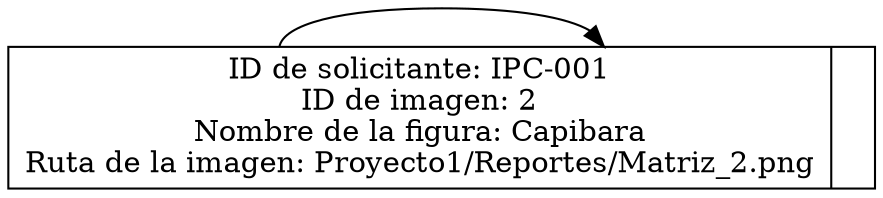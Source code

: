 digraph G {
    rankdir=LR;
    node[shape=record, height=.1]
nodo0[label="{ID de solicitante: IPC-001\nID de imagen: 2\nNombre de la figura: Capibara\nRuta de la imagen: Proyecto1/Reportes/Matriz_2.png\n|<f1>}"];
nodo0 -> nodo0[constraint=false];
}